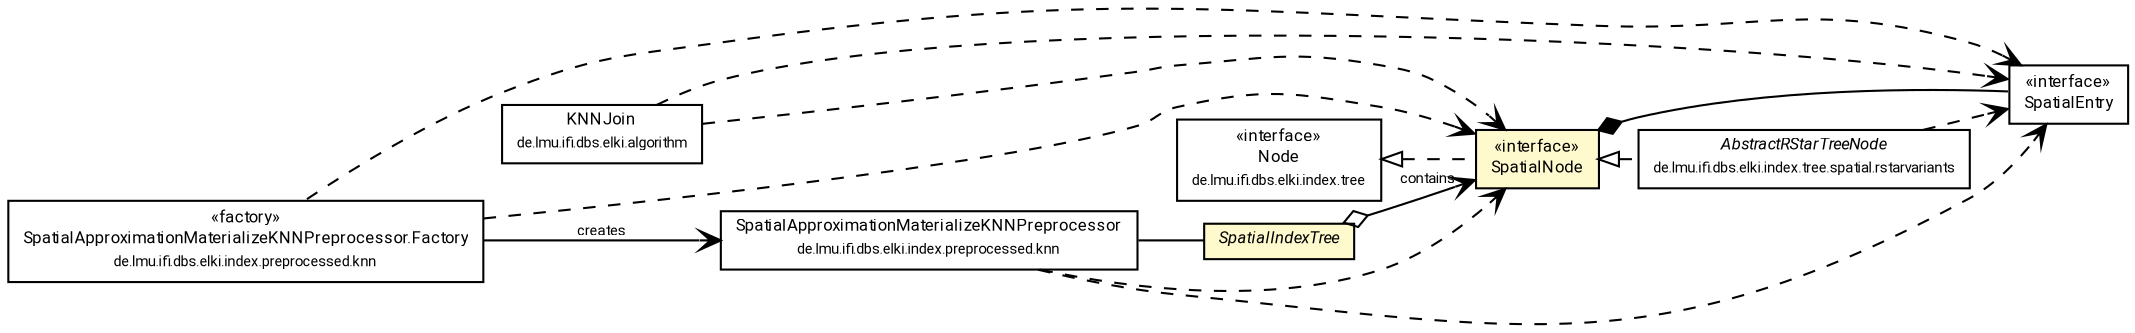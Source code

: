 #!/usr/local/bin/dot
#
# Class diagram 
# Generated by UMLGraph version R5_7_2-60-g0e99a6 (http://www.spinellis.gr/umlgraph/)
#

digraph G {
	graph [fontnames="svg"]
	edge [fontname="Roboto",fontsize=7,labelfontname="Roboto",labelfontsize=7,color="black"];
	node [fontname="Roboto",fontcolor="black",fontsize=8,shape=plaintext,margin=0,width=0,height=0];
	nodesep=0.15;
	ranksep=0.25;
	rankdir=LR;
	// de.lmu.ifi.dbs.elki.algorithm.KNNJoin<V extends de.lmu.ifi.dbs.elki.data.NumberVector, N extends de.lmu.ifi.dbs.elki.index.tree.spatial.SpatialNode<N, E>, E extends de.lmu.ifi.dbs.elki.index.tree.spatial.SpatialEntry>
	c9856671 [label=<<table title="de.lmu.ifi.dbs.elki.algorithm.KNNJoin" border="0" cellborder="1" cellspacing="0" cellpadding="2" href="../../../algorithm/KNNJoin.html" target="_parent">
		<tr><td><table border="0" cellspacing="0" cellpadding="1">
		<tr><td align="center" balign="center"> <font face="Roboto">KNNJoin</font> </td></tr>
		<tr><td align="center" balign="center"> <font face="Roboto" point-size="7.0">de.lmu.ifi.dbs.elki.algorithm</font> </td></tr>
		</table></td></tr>
		</table>>, URL="../../../algorithm/KNNJoin.html"];
	// de.lmu.ifi.dbs.elki.index.tree.Node<E extends de.lmu.ifi.dbs.elki.index.tree.Entry>
	c9858872 [label=<<table title="de.lmu.ifi.dbs.elki.index.tree.Node" border="0" cellborder="1" cellspacing="0" cellpadding="2" href="../Node.html" target="_parent">
		<tr><td><table border="0" cellspacing="0" cellpadding="1">
		<tr><td align="center" balign="center"> &#171;interface&#187; </td></tr>
		<tr><td align="center" balign="center"> <font face="Roboto">Node</font> </td></tr>
		<tr><td align="center" balign="center"> <font face="Roboto" point-size="7.0">de.lmu.ifi.dbs.elki.index.tree</font> </td></tr>
		</table></td></tr>
		</table>>, URL="../Node.html"];
	// de.lmu.ifi.dbs.elki.index.tree.spatial.rstarvariants.AbstractRStarTreeNode<N extends de.lmu.ifi.dbs.elki.index.tree.spatial.rstarvariants.AbstractRStarTreeNode<N, E>, E extends de.lmu.ifi.dbs.elki.index.tree.spatial.SpatialEntry>
	c9859082 [label=<<table title="de.lmu.ifi.dbs.elki.index.tree.spatial.rstarvariants.AbstractRStarTreeNode" border="0" cellborder="1" cellspacing="0" cellpadding="2" href="rstarvariants/AbstractRStarTreeNode.html" target="_parent">
		<tr><td><table border="0" cellspacing="0" cellpadding="1">
		<tr><td align="center" balign="center"> <font face="Roboto"><i>AbstractRStarTreeNode</i></font> </td></tr>
		<tr><td align="center" balign="center"> <font face="Roboto" point-size="7.0">de.lmu.ifi.dbs.elki.index.tree.spatial.rstarvariants</font> </td></tr>
		</table></td></tr>
		</table>>, URL="rstarvariants/AbstractRStarTreeNode.html"];
	// de.lmu.ifi.dbs.elki.index.tree.spatial.SpatialIndexTree<N extends de.lmu.ifi.dbs.elki.index.tree.spatial.SpatialNode<N, E>, E extends de.lmu.ifi.dbs.elki.index.tree.spatial.SpatialEntry>
	c9859141 [label=<<table title="de.lmu.ifi.dbs.elki.index.tree.spatial.SpatialIndexTree" border="0" cellborder="1" cellspacing="0" cellpadding="2" bgcolor="LemonChiffon" href="SpatialIndexTree.html" target="_parent">
		<tr><td><table border="0" cellspacing="0" cellpadding="1">
		<tr><td align="center" balign="center"> <font face="Roboto"><i>SpatialIndexTree</i></font> </td></tr>
		</table></td></tr>
		</table>>, URL="SpatialIndexTree.html"];
	// de.lmu.ifi.dbs.elki.index.tree.spatial.SpatialNode<N extends de.lmu.ifi.dbs.elki.index.tree.spatial.SpatialNode<N, E>, E extends de.lmu.ifi.dbs.elki.index.tree.spatial.SpatialEntry>
	c9859142 [label=<<table title="de.lmu.ifi.dbs.elki.index.tree.spatial.SpatialNode" border="0" cellborder="1" cellspacing="0" cellpadding="2" bgcolor="lemonChiffon" href="SpatialNode.html" target="_parent">
		<tr><td><table border="0" cellspacing="0" cellpadding="1">
		<tr><td align="center" balign="center"> &#171;interface&#187; </td></tr>
		<tr><td align="center" balign="center"> <font face="Roboto">SpatialNode</font> </td></tr>
		</table></td></tr>
		</table>>, URL="SpatialNode.html"];
	// de.lmu.ifi.dbs.elki.index.tree.spatial.SpatialEntry
	c9859143 [label=<<table title="de.lmu.ifi.dbs.elki.index.tree.spatial.SpatialEntry" border="0" cellborder="1" cellspacing="0" cellpadding="2" href="SpatialEntry.html" target="_parent">
		<tr><td><table border="0" cellspacing="0" cellpadding="1">
		<tr><td align="center" balign="center"> &#171;interface&#187; </td></tr>
		<tr><td align="center" balign="center"> <font face="Roboto">SpatialEntry</font> </td></tr>
		</table></td></tr>
		</table>>, URL="SpatialEntry.html"];
	// de.lmu.ifi.dbs.elki.index.preprocessed.knn.SpatialApproximationMaterializeKNNPreprocessor<O extends de.lmu.ifi.dbs.elki.data.NumberVector, N extends de.lmu.ifi.dbs.elki.index.tree.spatial.SpatialNode<N, E>, E extends de.lmu.ifi.dbs.elki.index.tree.spatial.SpatialEntry>
	c9859144 [label=<<table title="de.lmu.ifi.dbs.elki.index.preprocessed.knn.SpatialApproximationMaterializeKNNPreprocessor" border="0" cellborder="1" cellspacing="0" cellpadding="2" href="../../preprocessed/knn/SpatialApproximationMaterializeKNNPreprocessor.html" target="_parent">
		<tr><td><table border="0" cellspacing="0" cellpadding="1">
		<tr><td align="center" balign="center"> <font face="Roboto">SpatialApproximationMaterializeKNNPreprocessor</font> </td></tr>
		<tr><td align="center" balign="center"> <font face="Roboto" point-size="7.0">de.lmu.ifi.dbs.elki.index.preprocessed.knn</font> </td></tr>
		</table></td></tr>
		</table>>, URL="../../preprocessed/knn/SpatialApproximationMaterializeKNNPreprocessor.html"];
	// de.lmu.ifi.dbs.elki.index.preprocessed.knn.SpatialApproximationMaterializeKNNPreprocessor.Factory<N extends de.lmu.ifi.dbs.elki.index.tree.spatial.SpatialNode<N, E>, E extends de.lmu.ifi.dbs.elki.index.tree.spatial.SpatialEntry>
	c9859145 [label=<<table title="de.lmu.ifi.dbs.elki.index.preprocessed.knn.SpatialApproximationMaterializeKNNPreprocessor.Factory" border="0" cellborder="1" cellspacing="0" cellpadding="2" href="../../preprocessed/knn/SpatialApproximationMaterializeKNNPreprocessor.Factory.html" target="_parent">
		<tr><td><table border="0" cellspacing="0" cellpadding="1">
		<tr><td align="center" balign="center"> &#171;factory&#187; </td></tr>
		<tr><td align="center" balign="center"> <font face="Roboto">SpatialApproximationMaterializeKNNPreprocessor.Factory</font> </td></tr>
		<tr><td align="center" balign="center"> <font face="Roboto" point-size="7.0">de.lmu.ifi.dbs.elki.index.preprocessed.knn</font> </td></tr>
		</table></td></tr>
		</table>>, URL="../../preprocessed/knn/SpatialApproximationMaterializeKNNPreprocessor.Factory.html"];
	// de.lmu.ifi.dbs.elki.index.tree.spatial.rstarvariants.AbstractRStarTreeNode<N extends de.lmu.ifi.dbs.elki.index.tree.spatial.rstarvariants.AbstractRStarTreeNode<N, E>, E extends de.lmu.ifi.dbs.elki.index.tree.spatial.SpatialEntry> implements de.lmu.ifi.dbs.elki.index.tree.spatial.SpatialNode<N extends de.lmu.ifi.dbs.elki.index.tree.spatial.SpatialNode<N, E>, E extends de.lmu.ifi.dbs.elki.index.tree.spatial.SpatialEntry>
	c9859142 -> c9859082 [arrowtail=empty,style=dashed,dir=back,weight=9];
	// de.lmu.ifi.dbs.elki.index.tree.spatial.SpatialIndexTree<N extends de.lmu.ifi.dbs.elki.index.tree.spatial.SpatialNode<N, E>, E extends de.lmu.ifi.dbs.elki.index.tree.spatial.SpatialEntry> navhas de.lmu.ifi.dbs.elki.index.tree.spatial.SpatialNode<N extends de.lmu.ifi.dbs.elki.index.tree.spatial.SpatialNode<N, E>, E extends de.lmu.ifi.dbs.elki.index.tree.spatial.SpatialEntry>
	c9859141 -> c9859142 [arrowhead=open,arrowtail=ediamond,dir=both,weight=3,label="contains"];
	// de.lmu.ifi.dbs.elki.index.tree.spatial.SpatialNode<N extends de.lmu.ifi.dbs.elki.index.tree.spatial.SpatialNode<N, E>, E extends de.lmu.ifi.dbs.elki.index.tree.spatial.SpatialEntry> implements de.lmu.ifi.dbs.elki.index.tree.Node<E extends de.lmu.ifi.dbs.elki.index.tree.Entry>
	c9858872 -> c9859142 [arrowtail=empty,style=dashed,dir=back,weight=9];
	// de.lmu.ifi.dbs.elki.index.tree.spatial.SpatialNode<N extends de.lmu.ifi.dbs.elki.index.tree.spatial.SpatialNode<N, E>, E extends de.lmu.ifi.dbs.elki.index.tree.spatial.SpatialEntry> composed de.lmu.ifi.dbs.elki.index.tree.spatial.SpatialEntry
	c9859142 -> c9859143 [arrowhead=none,arrowtail=diamond,dir=back,weight=6];
	// de.lmu.ifi.dbs.elki.index.preprocessed.knn.SpatialApproximationMaterializeKNNPreprocessor<O extends de.lmu.ifi.dbs.elki.data.NumberVector, N extends de.lmu.ifi.dbs.elki.index.tree.spatial.SpatialNode<N, E>, E extends de.lmu.ifi.dbs.elki.index.tree.spatial.SpatialEntry> assoc de.lmu.ifi.dbs.elki.index.tree.spatial.SpatialIndexTree<N extends de.lmu.ifi.dbs.elki.index.tree.spatial.SpatialNode<N, E>, E extends de.lmu.ifi.dbs.elki.index.tree.spatial.SpatialEntry>
	c9859144 -> c9859141 [arrowhead=none,weight=2];
	// de.lmu.ifi.dbs.elki.index.preprocessed.knn.SpatialApproximationMaterializeKNNPreprocessor.Factory<N extends de.lmu.ifi.dbs.elki.index.tree.spatial.SpatialNode<N, E>, E extends de.lmu.ifi.dbs.elki.index.tree.spatial.SpatialEntry> navassoc de.lmu.ifi.dbs.elki.index.preprocessed.knn.SpatialApproximationMaterializeKNNPreprocessor<O extends de.lmu.ifi.dbs.elki.data.NumberVector, N extends de.lmu.ifi.dbs.elki.index.tree.spatial.SpatialNode<N, E>, E extends de.lmu.ifi.dbs.elki.index.tree.spatial.SpatialEntry>
	c9859145 -> c9859144 [arrowhead=open,weight=1,label="creates"];
	// de.lmu.ifi.dbs.elki.algorithm.KNNJoin<V extends de.lmu.ifi.dbs.elki.data.NumberVector, N extends de.lmu.ifi.dbs.elki.index.tree.spatial.SpatialNode<N, E>, E extends de.lmu.ifi.dbs.elki.index.tree.spatial.SpatialEntry> depend de.lmu.ifi.dbs.elki.index.tree.spatial.SpatialEntry
	c9856671 -> c9859143 [arrowhead=open,style=dashed,weight=0];
	// de.lmu.ifi.dbs.elki.algorithm.KNNJoin<V extends de.lmu.ifi.dbs.elki.data.NumberVector, N extends de.lmu.ifi.dbs.elki.index.tree.spatial.SpatialNode<N, E>, E extends de.lmu.ifi.dbs.elki.index.tree.spatial.SpatialEntry> depend de.lmu.ifi.dbs.elki.index.tree.spatial.SpatialNode<N extends de.lmu.ifi.dbs.elki.index.tree.spatial.SpatialNode<N, E>, E extends de.lmu.ifi.dbs.elki.index.tree.spatial.SpatialEntry>
	c9856671 -> c9859142 [arrowhead=open,style=dashed,weight=0];
	// de.lmu.ifi.dbs.elki.index.tree.spatial.rstarvariants.AbstractRStarTreeNode<N extends de.lmu.ifi.dbs.elki.index.tree.spatial.rstarvariants.AbstractRStarTreeNode<N, E>, E extends de.lmu.ifi.dbs.elki.index.tree.spatial.SpatialEntry> depend de.lmu.ifi.dbs.elki.index.tree.spatial.SpatialEntry
	c9859082 -> c9859143 [arrowhead=open,style=dashed,weight=0];
	// de.lmu.ifi.dbs.elki.index.preprocessed.knn.SpatialApproximationMaterializeKNNPreprocessor<O extends de.lmu.ifi.dbs.elki.data.NumberVector, N extends de.lmu.ifi.dbs.elki.index.tree.spatial.SpatialNode<N, E>, E extends de.lmu.ifi.dbs.elki.index.tree.spatial.SpatialEntry> depend de.lmu.ifi.dbs.elki.index.tree.spatial.SpatialNode<N extends de.lmu.ifi.dbs.elki.index.tree.spatial.SpatialNode<N, E>, E extends de.lmu.ifi.dbs.elki.index.tree.spatial.SpatialEntry>
	c9859144 -> c9859142 [arrowhead=open,style=dashed,weight=0];
	// de.lmu.ifi.dbs.elki.index.preprocessed.knn.SpatialApproximationMaterializeKNNPreprocessor<O extends de.lmu.ifi.dbs.elki.data.NumberVector, N extends de.lmu.ifi.dbs.elki.index.tree.spatial.SpatialNode<N, E>, E extends de.lmu.ifi.dbs.elki.index.tree.spatial.SpatialEntry> depend de.lmu.ifi.dbs.elki.index.tree.spatial.SpatialEntry
	c9859144 -> c9859143 [arrowhead=open,style=dashed,weight=0];
	// de.lmu.ifi.dbs.elki.index.preprocessed.knn.SpatialApproximationMaterializeKNNPreprocessor.Factory<N extends de.lmu.ifi.dbs.elki.index.tree.spatial.SpatialNode<N, E>, E extends de.lmu.ifi.dbs.elki.index.tree.spatial.SpatialEntry> depend de.lmu.ifi.dbs.elki.index.tree.spatial.SpatialEntry
	c9859145 -> c9859143 [arrowhead=open,style=dashed,weight=0];
	// de.lmu.ifi.dbs.elki.index.preprocessed.knn.SpatialApproximationMaterializeKNNPreprocessor.Factory<N extends de.lmu.ifi.dbs.elki.index.tree.spatial.SpatialNode<N, E>, E extends de.lmu.ifi.dbs.elki.index.tree.spatial.SpatialEntry> depend de.lmu.ifi.dbs.elki.index.tree.spatial.SpatialNode<N extends de.lmu.ifi.dbs.elki.index.tree.spatial.SpatialNode<N, E>, E extends de.lmu.ifi.dbs.elki.index.tree.spatial.SpatialEntry>
	c9859145 -> c9859142 [arrowhead=open,style=dashed,weight=0];
}

